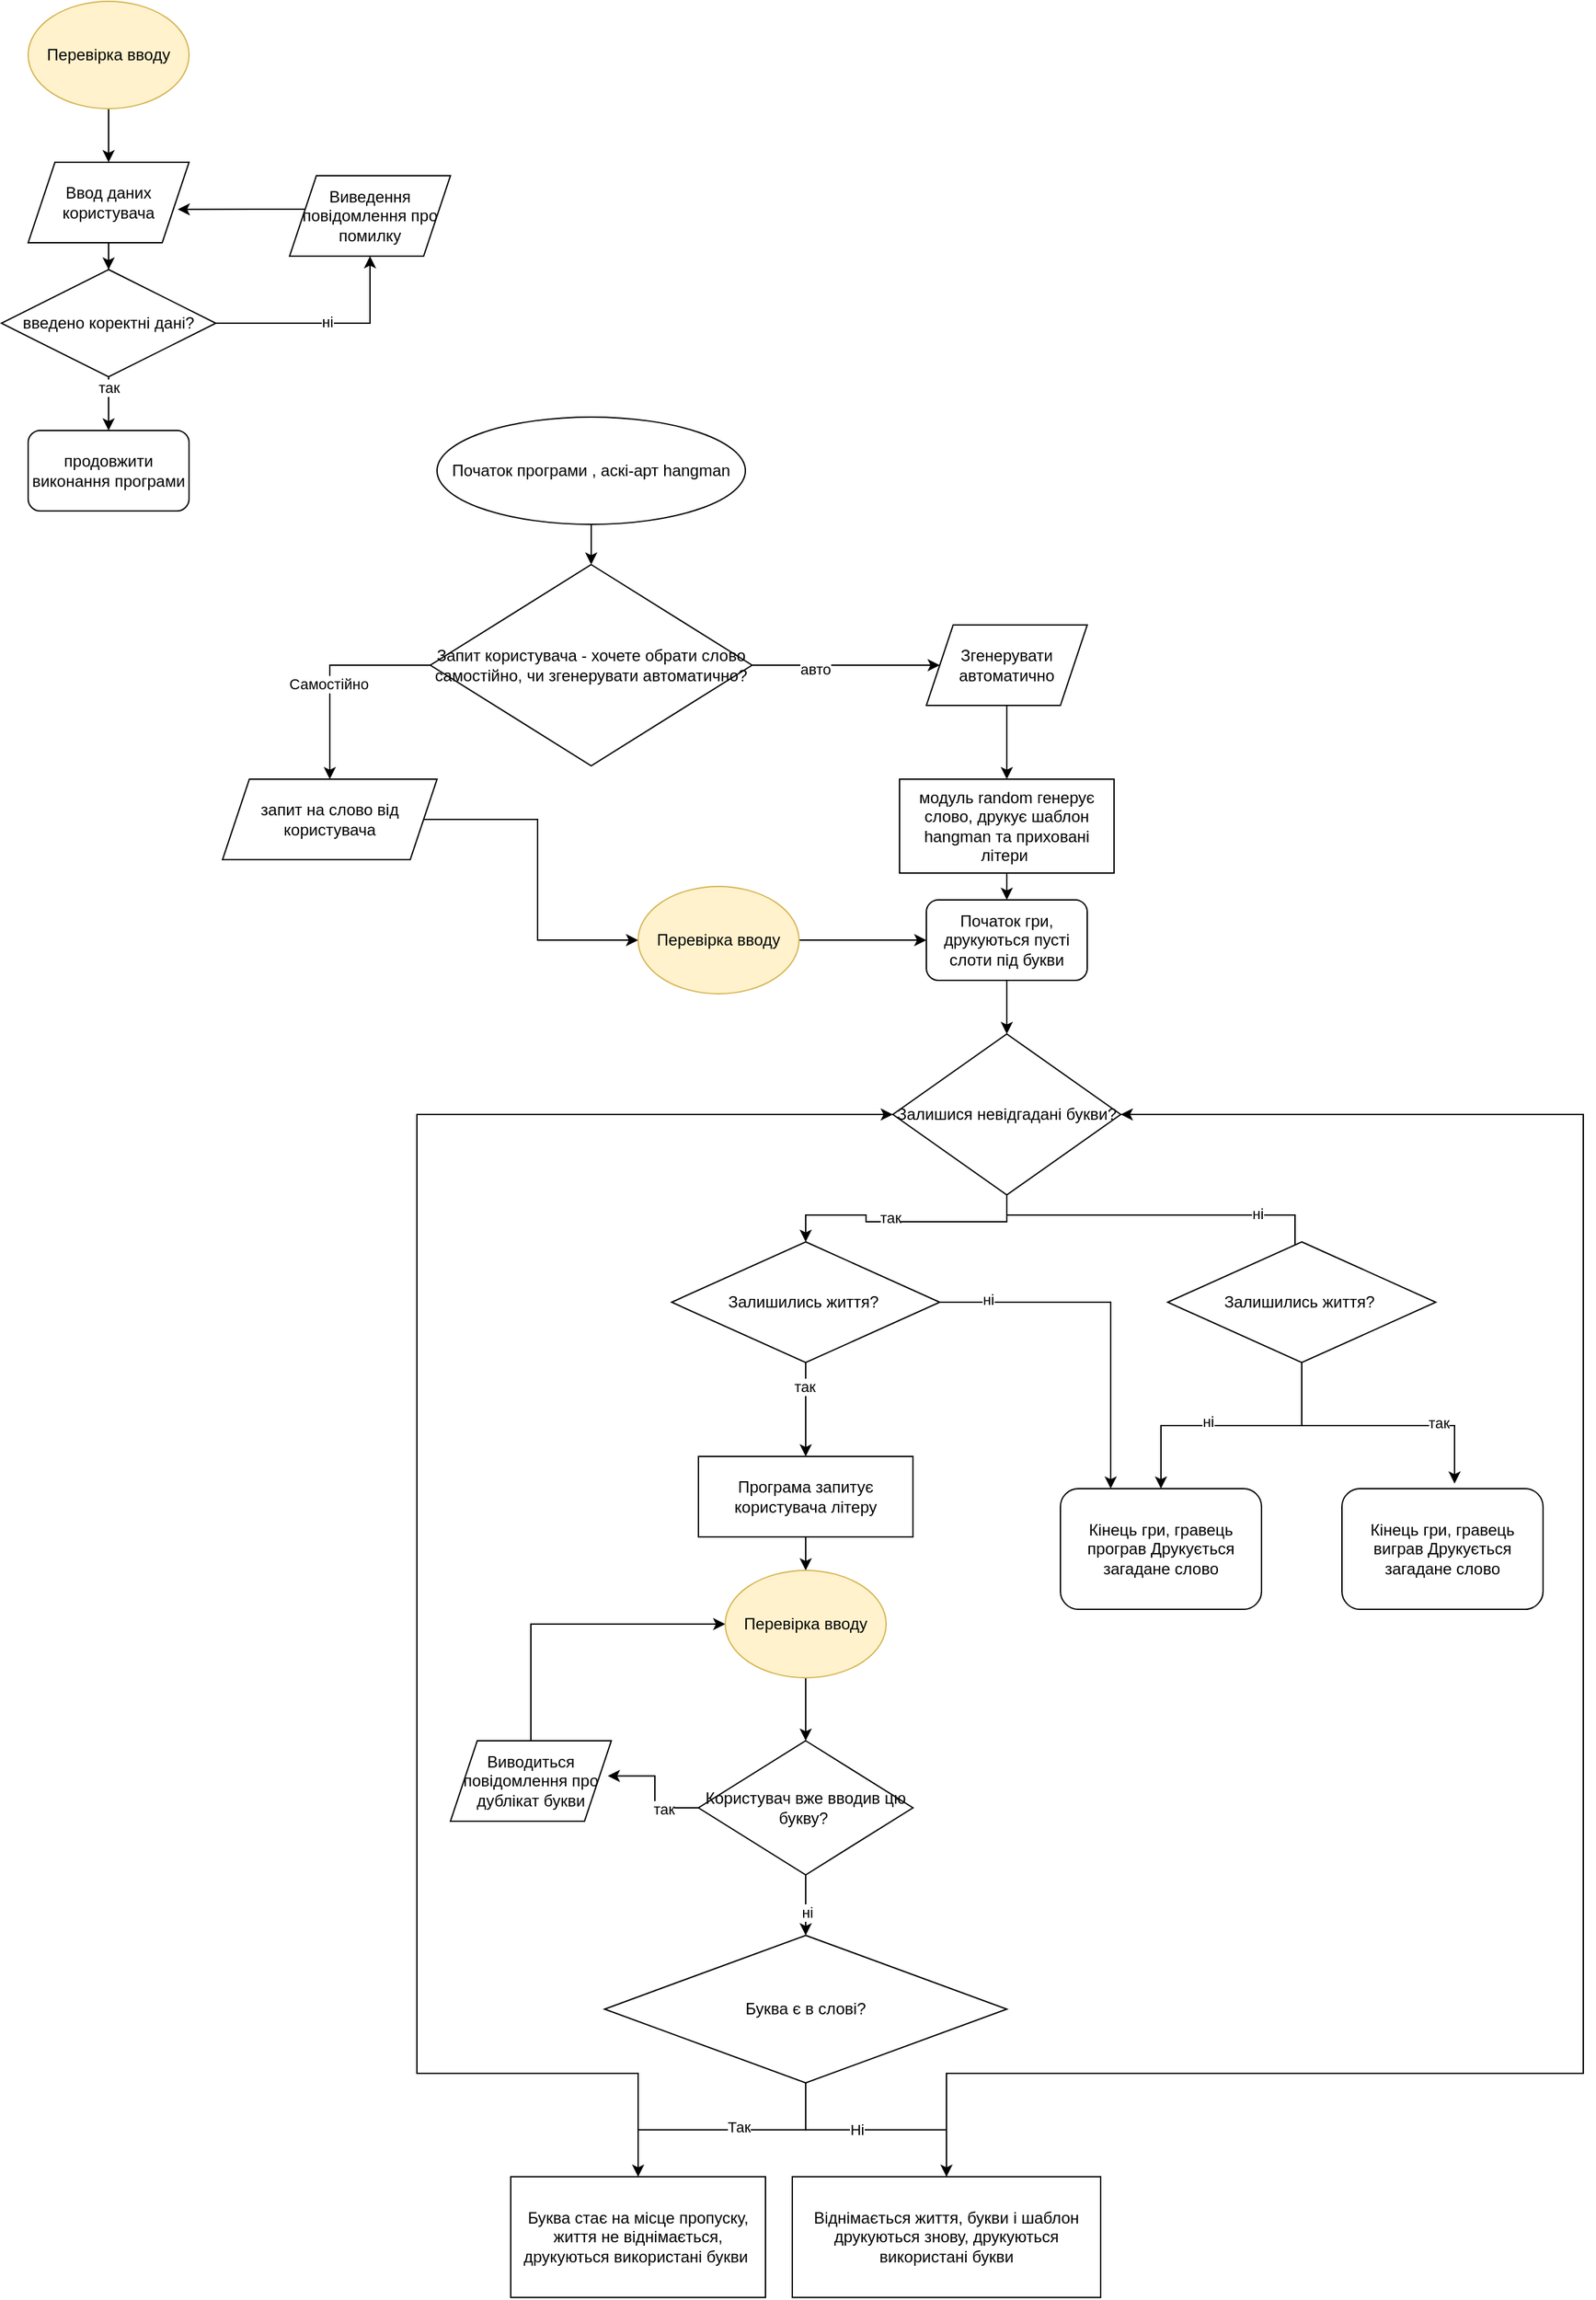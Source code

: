 <mxfile version="21.6.5" type="github">
  <diagram id="M9qUrMhlP8mFwhmVaTm_" name="Page-1">
    <mxGraphModel dx="1389" dy="1327" grid="1" gridSize="10" guides="1" tooltips="1" connect="1" arrows="1" fold="1" page="0" pageScale="1" pageWidth="850" pageHeight="1100" background="none" math="0" shadow="0">
      <root>
        <mxCell id="0" />
        <mxCell id="1" parent="0" />
        <mxCell id="1mzf_8XrOfBWv2a91a7L-6" value="Початок програми , аскі-арт hangman" style="ellipse;whiteSpace=wrap;html=1;" parent="1" vertex="1">
          <mxGeometry x="275" y="-190" width="230" height="80" as="geometry" />
        </mxCell>
        <mxCell id="1mzf_8XrOfBWv2a91a7L-11" value="" style="edgeStyle=orthogonalEdgeStyle;rounded=0;orthogonalLoop=1;jettySize=auto;html=1;exitX=0.5;exitY=1;exitDx=0;exitDy=0;" parent="1" source="1mzf_8XrOfBWv2a91a7L-6" target="1mzf_8XrOfBWv2a91a7L-10" edge="1">
          <mxGeometry relative="1" as="geometry">
            <mxPoint x="390" y="-120" as="sourcePoint" />
          </mxGeometry>
        </mxCell>
        <mxCell id="1mzf_8XrOfBWv2a91a7L-16" value="" style="edgeStyle=orthogonalEdgeStyle;rounded=0;orthogonalLoop=1;jettySize=auto;html=1;" parent="1" source="1mzf_8XrOfBWv2a91a7L-10" target="1mzf_8XrOfBWv2a91a7L-15" edge="1">
          <mxGeometry relative="1" as="geometry">
            <Array as="points">
              <mxPoint x="195" y="-5" />
            </Array>
          </mxGeometry>
        </mxCell>
        <mxCell id="1mzf_8XrOfBWv2a91a7L-138" value="Самостійно" style="edgeLabel;html=1;align=center;verticalAlign=middle;resizable=0;points=[];" parent="1mzf_8XrOfBWv2a91a7L-16" vertex="1" connectable="0">
          <mxGeometry x="0.113" y="-1" relative="1" as="geometry">
            <mxPoint as="offset" />
          </mxGeometry>
        </mxCell>
        <mxCell id="1mzf_8XrOfBWv2a91a7L-43" value="" style="edgeStyle=orthogonalEdgeStyle;rounded=0;orthogonalLoop=1;jettySize=auto;html=1;" parent="1" source="1mzf_8XrOfBWv2a91a7L-10" target="1mzf_8XrOfBWv2a91a7L-17" edge="1">
          <mxGeometry relative="1" as="geometry" />
        </mxCell>
        <mxCell id="1mzf_8XrOfBWv2a91a7L-112" value="авто" style="edgeLabel;html=1;align=center;verticalAlign=middle;resizable=0;points=[];" parent="1mzf_8XrOfBWv2a91a7L-43" vertex="1" connectable="0">
          <mxGeometry x="-0.335" y="-3" relative="1" as="geometry">
            <mxPoint as="offset" />
          </mxGeometry>
        </mxCell>
        <mxCell id="1mzf_8XrOfBWv2a91a7L-10" value="Запит користувача - хочете обрати слово самостійно, чи згенерувати автоматично?" style="rhombus;whiteSpace=wrap;html=1;" parent="1" vertex="1">
          <mxGeometry x="270" y="-80" width="240" height="150" as="geometry" />
        </mxCell>
        <mxCell id="1mzf_8XrOfBWv2a91a7L-131" style="edgeStyle=orthogonalEdgeStyle;rounded=0;orthogonalLoop=1;jettySize=auto;html=1;entryX=0;entryY=0.5;entryDx=0;entryDy=0;" parent="1" source="1mzf_8XrOfBWv2a91a7L-15" target="1mzf_8XrOfBWv2a91a7L-128" edge="1">
          <mxGeometry relative="1" as="geometry" />
        </mxCell>
        <mxCell id="1mzf_8XrOfBWv2a91a7L-15" value="запит на слово від користувача" style="shape=parallelogram;perimeter=parallelogramPerimeter;whiteSpace=wrap;html=1;fixedSize=1;" parent="1" vertex="1">
          <mxGeometry x="115" y="80" width="160" height="60" as="geometry" />
        </mxCell>
        <mxCell id="1mzf_8XrOfBWv2a91a7L-20" value="" style="edgeStyle=orthogonalEdgeStyle;rounded=0;orthogonalLoop=1;jettySize=auto;html=1;" parent="1" source="1mzf_8XrOfBWv2a91a7L-17" target="1mzf_8XrOfBWv2a91a7L-19" edge="1">
          <mxGeometry relative="1" as="geometry" />
        </mxCell>
        <mxCell id="1mzf_8XrOfBWv2a91a7L-17" value="Згенерувати автоматично" style="shape=parallelogram;perimeter=parallelogramPerimeter;whiteSpace=wrap;html=1;fixedSize=1;" parent="1" vertex="1">
          <mxGeometry x="640" y="-35" width="120" height="60" as="geometry" />
        </mxCell>
        <mxCell id="1mzf_8XrOfBWv2a91a7L-22" value="" style="edgeStyle=orthogonalEdgeStyle;rounded=0;orthogonalLoop=1;jettySize=auto;html=1;" parent="1" source="1mzf_8XrOfBWv2a91a7L-19" target="1mzf_8XrOfBWv2a91a7L-21" edge="1">
          <mxGeometry relative="1" as="geometry" />
        </mxCell>
        <mxCell id="1mzf_8XrOfBWv2a91a7L-19" value="модуль random генерує слово, друкує шаблон hangman та приховані літери&amp;nbsp;" style="rounded=0;whiteSpace=wrap;html=1;" parent="1" vertex="1">
          <mxGeometry x="620" y="80" width="160" height="70" as="geometry" />
        </mxCell>
        <mxCell id="1mzf_8XrOfBWv2a91a7L-50" value="" style="edgeStyle=orthogonalEdgeStyle;rounded=0;orthogonalLoop=1;jettySize=auto;html=1;" parent="1" source="1mzf_8XrOfBWv2a91a7L-21" target="1mzf_8XrOfBWv2a91a7L-49" edge="1">
          <mxGeometry relative="1" as="geometry" />
        </mxCell>
        <mxCell id="1mzf_8XrOfBWv2a91a7L-21" value="Початок гри, друкуються пусті слоти під букви" style="rounded=1;whiteSpace=wrap;html=1;" parent="1" vertex="1">
          <mxGeometry x="640" y="170" width="120" height="60" as="geometry" />
        </mxCell>
        <mxCell id="1mzf_8XrOfBWv2a91a7L-29" value="" style="edgeStyle=orthogonalEdgeStyle;rounded=0;orthogonalLoop=1;jettySize=auto;html=1;" parent="1" source="1mzf_8XrOfBWv2a91a7L-23" target="1mzf_8XrOfBWv2a91a7L-28" edge="1">
          <mxGeometry relative="1" as="geometry" />
        </mxCell>
        <mxCell id="1mzf_8XrOfBWv2a91a7L-30" value="Так" style="edgeLabel;html=1;align=center;verticalAlign=middle;resizable=0;points=[];" parent="1mzf_8XrOfBWv2a91a7L-29" vertex="1" connectable="0">
          <mxGeometry x="-0.125" y="-2" relative="1" as="geometry">
            <mxPoint as="offset" />
          </mxGeometry>
        </mxCell>
        <mxCell id="1mzf_8XrOfBWv2a91a7L-32" value="" style="edgeStyle=orthogonalEdgeStyle;rounded=0;orthogonalLoop=1;jettySize=auto;html=1;" parent="1" source="1mzf_8XrOfBWv2a91a7L-23" target="1mzf_8XrOfBWv2a91a7L-31" edge="1">
          <mxGeometry relative="1" as="geometry" />
        </mxCell>
        <mxCell id="1mzf_8XrOfBWv2a91a7L-33" value="Ні" style="edgeLabel;html=1;align=center;verticalAlign=middle;resizable=0;points=[];" parent="1mzf_8XrOfBWv2a91a7L-32" vertex="1" connectable="0">
          <mxGeometry x="-0.174" relative="1" as="geometry">
            <mxPoint as="offset" />
          </mxGeometry>
        </mxCell>
        <mxCell id="1mzf_8XrOfBWv2a91a7L-23" value="Буква є в слові?" style="rhombus;whiteSpace=wrap;html=1;" parent="1" vertex="1">
          <mxGeometry x="400" y="942.11" width="300" height="110" as="geometry" />
        </mxCell>
        <mxCell id="1mzf_8XrOfBWv2a91a7L-134" style="edgeStyle=orthogonalEdgeStyle;rounded=0;orthogonalLoop=1;jettySize=auto;html=1;entryX=0.5;entryY=0;entryDx=0;entryDy=0;" parent="1" source="1mzf_8XrOfBWv2a91a7L-25" target="1mzf_8XrOfBWv2a91a7L-133" edge="1">
          <mxGeometry relative="1" as="geometry" />
        </mxCell>
        <mxCell id="1mzf_8XrOfBWv2a91a7L-25" value="Програма запитує користувача літеру" style="rounded=0;whiteSpace=wrap;html=1;" parent="1" vertex="1">
          <mxGeometry x="470" y="585.0" width="160" height="60" as="geometry" />
        </mxCell>
        <mxCell id="1mzf_8XrOfBWv2a91a7L-105" style="edgeStyle=orthogonalEdgeStyle;rounded=0;orthogonalLoop=1;jettySize=auto;html=1;entryX=0;entryY=0.5;entryDx=0;entryDy=0;" parent="1" source="1mzf_8XrOfBWv2a91a7L-28" target="1mzf_8XrOfBWv2a91a7L-49" edge="1">
          <mxGeometry relative="1" as="geometry">
            <Array as="points">
              <mxPoint x="425" y="1045" />
              <mxPoint x="260" y="1045" />
              <mxPoint x="260" y="330" />
            </Array>
          </mxGeometry>
        </mxCell>
        <mxCell id="1mzf_8XrOfBWv2a91a7L-28" value="Буква стає на місце пропуску, життя не віднімається, друкуються використані букви&amp;nbsp;" style="rounded=0;whiteSpace=wrap;html=1;" parent="1" vertex="1">
          <mxGeometry x="330" y="1122.11" width="190" height="90" as="geometry" />
        </mxCell>
        <mxCell id="1mzf_8XrOfBWv2a91a7L-106" style="edgeStyle=orthogonalEdgeStyle;rounded=0;orthogonalLoop=1;jettySize=auto;html=1;entryX=1;entryY=0.5;entryDx=0;entryDy=0;" parent="1" source="1mzf_8XrOfBWv2a91a7L-31" target="1mzf_8XrOfBWv2a91a7L-49" edge="1">
          <mxGeometry relative="1" as="geometry">
            <Array as="points">
              <mxPoint x="655" y="1045" />
              <mxPoint x="1130" y="1045" />
              <mxPoint x="1130" y="330" />
            </Array>
          </mxGeometry>
        </mxCell>
        <mxCell id="1mzf_8XrOfBWv2a91a7L-31" value="Віднімається життя, букви і шаблон друкуються знову, друкуються використані букви" style="rounded=0;whiteSpace=wrap;html=1;" parent="1" vertex="1">
          <mxGeometry x="540" y="1122.11" width="230" height="90" as="geometry" />
        </mxCell>
        <mxCell id="1mzf_8XrOfBWv2a91a7L-100" style="edgeStyle=orthogonalEdgeStyle;rounded=0;orthogonalLoop=1;jettySize=auto;html=1;entryX=0.5;entryY=0;entryDx=0;entryDy=0;" parent="1" source="1mzf_8XrOfBWv2a91a7L-34" target="1mzf_8XrOfBWv2a91a7L-25" edge="1">
          <mxGeometry relative="1" as="geometry" />
        </mxCell>
        <mxCell id="1mzf_8XrOfBWv2a91a7L-101" value="так" style="edgeLabel;html=1;align=center;verticalAlign=middle;resizable=0;points=[];" parent="1mzf_8XrOfBWv2a91a7L-100" vertex="1" connectable="0">
          <mxGeometry x="-0.506" y="-1" relative="1" as="geometry">
            <mxPoint as="offset" />
          </mxGeometry>
        </mxCell>
        <mxCell id="1mzf_8XrOfBWv2a91a7L-102" style="edgeStyle=orthogonalEdgeStyle;rounded=0;orthogonalLoop=1;jettySize=auto;html=1;entryX=0.25;entryY=0;entryDx=0;entryDy=0;" parent="1" source="1mzf_8XrOfBWv2a91a7L-34" target="1mzf_8XrOfBWv2a91a7L-40" edge="1">
          <mxGeometry relative="1" as="geometry" />
        </mxCell>
        <mxCell id="1mzf_8XrOfBWv2a91a7L-103" value="ні" style="edgeLabel;html=1;align=center;verticalAlign=middle;resizable=0;points=[];" parent="1mzf_8XrOfBWv2a91a7L-102" vertex="1" connectable="0">
          <mxGeometry x="-0.733" y="2" relative="1" as="geometry">
            <mxPoint as="offset" />
          </mxGeometry>
        </mxCell>
        <mxCell id="1mzf_8XrOfBWv2a91a7L-34" value="Залишились життя?&amp;nbsp;" style="rhombus;whiteSpace=wrap;html=1;rounded=0;" parent="1" vertex="1">
          <mxGeometry x="450" y="425" width="200" height="90" as="geometry" />
        </mxCell>
        <mxCell id="1mzf_8XrOfBWv2a91a7L-40" value="Кінець гри, гравець програв Друкується загадане слово" style="rounded=1;whiteSpace=wrap;html=1;" parent="1" vertex="1">
          <mxGeometry x="740" y="609" width="150" height="90" as="geometry" />
        </mxCell>
        <mxCell id="1mzf_8XrOfBWv2a91a7L-77" style="edgeStyle=orthogonalEdgeStyle;rounded=0;orthogonalLoop=1;jettySize=auto;html=1;entryX=0.5;entryY=0;entryDx=0;entryDy=0;" parent="1" source="1mzf_8XrOfBWv2a91a7L-49" target="1mzf_8XrOfBWv2a91a7L-75" edge="1">
          <mxGeometry relative="1" as="geometry">
            <Array as="points">
              <mxPoint x="700" y="405" />
              <mxPoint x="915" y="405" />
              <mxPoint x="915" y="456" />
            </Array>
          </mxGeometry>
        </mxCell>
        <mxCell id="1mzf_8XrOfBWv2a91a7L-79" value="ні" style="edgeLabel;html=1;align=center;verticalAlign=middle;resizable=0;points=[];" parent="1mzf_8XrOfBWv2a91a7L-77" vertex="1" connectable="0">
          <mxGeometry x="0.274" y="1" relative="1" as="geometry">
            <mxPoint as="offset" />
          </mxGeometry>
        </mxCell>
        <mxCell id="1mzf_8XrOfBWv2a91a7L-86" style="edgeStyle=orthogonalEdgeStyle;rounded=0;orthogonalLoop=1;jettySize=auto;html=1;entryX=0.5;entryY=0;entryDx=0;entryDy=0;" parent="1" source="1mzf_8XrOfBWv2a91a7L-49" target="1mzf_8XrOfBWv2a91a7L-34" edge="1">
          <mxGeometry relative="1" as="geometry" />
        </mxCell>
        <mxCell id="1mzf_8XrOfBWv2a91a7L-87" value="так" style="edgeLabel;html=1;align=center;verticalAlign=middle;resizable=0;points=[];" parent="1mzf_8XrOfBWv2a91a7L-86" vertex="1" connectable="0">
          <mxGeometry x="0.095" y="-3" relative="1" as="geometry">
            <mxPoint as="offset" />
          </mxGeometry>
        </mxCell>
        <mxCell id="1mzf_8XrOfBWv2a91a7L-49" value="Залишися невідгадані букви?" style="rhombus;whiteSpace=wrap;html=1;" parent="1" vertex="1">
          <mxGeometry x="615" y="270" width="170" height="120" as="geometry" />
        </mxCell>
        <mxCell id="1mzf_8XrOfBWv2a91a7L-66" value="Кінець гри, гравець виграв Друкується загадане слово" style="rounded=1;whiteSpace=wrap;html=1;" parent="1" vertex="1">
          <mxGeometry x="950" y="609" width="150" height="90" as="geometry" />
        </mxCell>
        <mxCell id="1mzf_8XrOfBWv2a91a7L-82" style="edgeStyle=orthogonalEdgeStyle;rounded=0;orthogonalLoop=1;jettySize=auto;html=1;entryX=0.56;entryY=-0.042;entryDx=0;entryDy=0;entryPerimeter=0;" parent="1" source="1mzf_8XrOfBWv2a91a7L-75" target="1mzf_8XrOfBWv2a91a7L-66" edge="1">
          <mxGeometry relative="1" as="geometry" />
        </mxCell>
        <mxCell id="1mzf_8XrOfBWv2a91a7L-83" value="так" style="edgeLabel;html=1;align=center;verticalAlign=middle;resizable=0;points=[];" parent="1mzf_8XrOfBWv2a91a7L-82" vertex="1" connectable="0">
          <mxGeometry x="0.455" y="2" relative="1" as="geometry">
            <mxPoint as="offset" />
          </mxGeometry>
        </mxCell>
        <mxCell id="1mzf_8XrOfBWv2a91a7L-84" style="edgeStyle=orthogonalEdgeStyle;rounded=0;orthogonalLoop=1;jettySize=auto;html=1;entryX=0.5;entryY=0;entryDx=0;entryDy=0;" parent="1" source="1mzf_8XrOfBWv2a91a7L-75" target="1mzf_8XrOfBWv2a91a7L-40" edge="1">
          <mxGeometry relative="1" as="geometry" />
        </mxCell>
        <mxCell id="1mzf_8XrOfBWv2a91a7L-85" value="ні" style="edgeLabel;html=1;align=center;verticalAlign=middle;resizable=0;points=[];" parent="1mzf_8XrOfBWv2a91a7L-84" vertex="1" connectable="0">
          <mxGeometry x="0.18" y="-3" relative="1" as="geometry">
            <mxPoint as="offset" />
          </mxGeometry>
        </mxCell>
        <mxCell id="1mzf_8XrOfBWv2a91a7L-75" value="Залишились життя?&amp;nbsp;" style="rhombus;whiteSpace=wrap;html=1;rounded=0;" parent="1" vertex="1">
          <mxGeometry x="820" y="425" width="200" height="90" as="geometry" />
        </mxCell>
        <mxCell id="1mzf_8XrOfBWv2a91a7L-96" style="edgeStyle=orthogonalEdgeStyle;rounded=0;orthogonalLoop=1;jettySize=auto;html=1;entryX=0.5;entryY=0;entryDx=0;entryDy=0;" parent="1" source="1mzf_8XrOfBWv2a91a7L-90" target="1mzf_8XrOfBWv2a91a7L-23" edge="1">
          <mxGeometry relative="1" as="geometry" />
        </mxCell>
        <mxCell id="1mzf_8XrOfBWv2a91a7L-97" value="ні" style="edgeLabel;html=1;align=center;verticalAlign=middle;resizable=0;points=[];" parent="1mzf_8XrOfBWv2a91a7L-96" vertex="1" connectable="0">
          <mxGeometry x="0.227" y="1" relative="1" as="geometry">
            <mxPoint as="offset" />
          </mxGeometry>
        </mxCell>
        <mxCell id="1mzf_8XrOfBWv2a91a7L-107" style="edgeStyle=orthogonalEdgeStyle;rounded=0;orthogonalLoop=1;jettySize=auto;html=1;entryX=0.978;entryY=0.437;entryDx=0;entryDy=0;entryPerimeter=0;" parent="1" source="1mzf_8XrOfBWv2a91a7L-90" target="1mzf_8XrOfBWv2a91a7L-92" edge="1">
          <mxGeometry relative="1" as="geometry" />
        </mxCell>
        <mxCell id="1mzf_8XrOfBWv2a91a7L-108" value="так" style="edgeLabel;html=1;align=center;verticalAlign=middle;resizable=0;points=[];" parent="1mzf_8XrOfBWv2a91a7L-107" vertex="1" connectable="0">
          <mxGeometry x="-0.426" y="1" relative="1" as="geometry">
            <mxPoint as="offset" />
          </mxGeometry>
        </mxCell>
        <mxCell id="1mzf_8XrOfBWv2a91a7L-90" value="Користувач вже вводив цю букву?&amp;nbsp;" style="rhombus;whiteSpace=wrap;html=1;" parent="1" vertex="1">
          <mxGeometry x="470" y="797.0" width="160" height="100" as="geometry" />
        </mxCell>
        <mxCell id="1mzf_8XrOfBWv2a91a7L-109" style="edgeStyle=orthogonalEdgeStyle;rounded=0;orthogonalLoop=1;jettySize=auto;html=1;entryX=0;entryY=0.5;entryDx=0;entryDy=0;" parent="1" source="1mzf_8XrOfBWv2a91a7L-92" target="1mzf_8XrOfBWv2a91a7L-133" edge="1">
          <mxGeometry relative="1" as="geometry">
            <mxPoint x="465" y="740" as="targetPoint" />
            <Array as="points">
              <mxPoint x="345" y="710" />
            </Array>
          </mxGeometry>
        </mxCell>
        <mxCell id="1mzf_8XrOfBWv2a91a7L-92" value="Виводиться повідомлення про дублікат букви" style="shape=parallelogram;perimeter=parallelogramPerimeter;whiteSpace=wrap;html=1;fixedSize=1;" parent="1" vertex="1">
          <mxGeometry x="285" y="797" width="120" height="60" as="geometry" />
        </mxCell>
        <mxCell id="1mzf_8XrOfBWv2a91a7L-118" style="edgeStyle=orthogonalEdgeStyle;rounded=0;orthogonalLoop=1;jettySize=auto;html=1;entryX=0.5;entryY=0;entryDx=0;entryDy=0;" parent="1" source="1mzf_8XrOfBWv2a91a7L-116" target="1mzf_8XrOfBWv2a91a7L-117" edge="1">
          <mxGeometry relative="1" as="geometry" />
        </mxCell>
        <mxCell id="1mzf_8XrOfBWv2a91a7L-119" value="так" style="edgeLabel;html=1;align=center;verticalAlign=middle;resizable=0;points=[];" parent="1mzf_8XrOfBWv2a91a7L-118" vertex="1" connectable="0">
          <mxGeometry x="-0.592" relative="1" as="geometry">
            <mxPoint as="offset" />
          </mxGeometry>
        </mxCell>
        <mxCell id="1mzf_8XrOfBWv2a91a7L-123" style="edgeStyle=orthogonalEdgeStyle;rounded=0;orthogonalLoop=1;jettySize=auto;html=1;entryX=0.5;entryY=1;entryDx=0;entryDy=0;" parent="1" source="1mzf_8XrOfBWv2a91a7L-116" target="1mzf_8XrOfBWv2a91a7L-122" edge="1">
          <mxGeometry relative="1" as="geometry" />
        </mxCell>
        <mxCell id="1mzf_8XrOfBWv2a91a7L-124" value="ні" style="edgeLabel;html=1;align=center;verticalAlign=middle;resizable=0;points=[];" parent="1mzf_8XrOfBWv2a91a7L-123" vertex="1" connectable="0">
          <mxGeometry x="0.007" y="1" relative="1" as="geometry">
            <mxPoint as="offset" />
          </mxGeometry>
        </mxCell>
        <mxCell id="1mzf_8XrOfBWv2a91a7L-116" value="введено коректні дані?" style="rhombus;whiteSpace=wrap;html=1;" parent="1" vertex="1">
          <mxGeometry x="-50" y="-300" width="160" height="80" as="geometry" />
        </mxCell>
        <mxCell id="1mzf_8XrOfBWv2a91a7L-117" value="продовжити виконання програми" style="rounded=1;whiteSpace=wrap;html=1;" parent="1" vertex="1">
          <mxGeometry x="-30" y="-180" width="120" height="60" as="geometry" />
        </mxCell>
        <mxCell id="1mzf_8XrOfBWv2a91a7L-126" value="" style="edgeStyle=orthogonalEdgeStyle;rounded=0;orthogonalLoop=1;jettySize=auto;html=1;" parent="1" source="1mzf_8XrOfBWv2a91a7L-120" target="1mzf_8XrOfBWv2a91a7L-116" edge="1">
          <mxGeometry relative="1" as="geometry" />
        </mxCell>
        <mxCell id="1mzf_8XrOfBWv2a91a7L-120" value="Ввод даних користувача" style="shape=parallelogram;perimeter=parallelogramPerimeter;whiteSpace=wrap;html=1;fixedSize=1;" parent="1" vertex="1">
          <mxGeometry x="-30" y="-380" width="120" height="60" as="geometry" />
        </mxCell>
        <mxCell id="1mzf_8XrOfBWv2a91a7L-125" style="edgeStyle=orthogonalEdgeStyle;rounded=0;orthogonalLoop=1;jettySize=auto;html=1;entryX=0.93;entryY=0.585;entryDx=0;entryDy=0;entryPerimeter=0;" parent="1" source="1mzf_8XrOfBWv2a91a7L-122" target="1mzf_8XrOfBWv2a91a7L-120" edge="1">
          <mxGeometry relative="1" as="geometry">
            <Array as="points">
              <mxPoint x="140" y="-345" />
              <mxPoint x="140" y="-345" />
            </Array>
          </mxGeometry>
        </mxCell>
        <mxCell id="1mzf_8XrOfBWv2a91a7L-122" value="Виведення повідомлення про помилку" style="shape=parallelogram;perimeter=parallelogramPerimeter;whiteSpace=wrap;html=1;fixedSize=1;" parent="1" vertex="1">
          <mxGeometry x="165" y="-370" width="120" height="60" as="geometry" />
        </mxCell>
        <mxCell id="1mzf_8XrOfBWv2a91a7L-136" value="" style="edgeStyle=orthogonalEdgeStyle;rounded=0;orthogonalLoop=1;jettySize=auto;html=1;" parent="1" source="1mzf_8XrOfBWv2a91a7L-127" target="1mzf_8XrOfBWv2a91a7L-120" edge="1">
          <mxGeometry relative="1" as="geometry" />
        </mxCell>
        <mxCell id="1mzf_8XrOfBWv2a91a7L-127" value="Перевірка вводу" style="ellipse;whiteSpace=wrap;html=1;fillColor=#fff2cc;strokeColor=#d6b656;" parent="1" vertex="1">
          <mxGeometry x="-30" y="-500" width="120" height="80" as="geometry" />
        </mxCell>
        <mxCell id="1mzf_8XrOfBWv2a91a7L-132" style="edgeStyle=orthogonalEdgeStyle;rounded=0;orthogonalLoop=1;jettySize=auto;html=1;entryX=0;entryY=0.5;entryDx=0;entryDy=0;" parent="1" source="1mzf_8XrOfBWv2a91a7L-128" target="1mzf_8XrOfBWv2a91a7L-21" edge="1">
          <mxGeometry relative="1" as="geometry" />
        </mxCell>
        <mxCell id="1mzf_8XrOfBWv2a91a7L-128" value="Перевірка вводу" style="ellipse;whiteSpace=wrap;html=1;fillColor=#fff2cc;strokeColor=#d6b656;" parent="1" vertex="1">
          <mxGeometry x="425" y="160" width="120" height="80" as="geometry" />
        </mxCell>
        <mxCell id="1mzf_8XrOfBWv2a91a7L-135" style="edgeStyle=orthogonalEdgeStyle;rounded=0;orthogonalLoop=1;jettySize=auto;html=1;entryX=0.5;entryY=0;entryDx=0;entryDy=0;" parent="1" source="1mzf_8XrOfBWv2a91a7L-133" target="1mzf_8XrOfBWv2a91a7L-90" edge="1">
          <mxGeometry relative="1" as="geometry" />
        </mxCell>
        <mxCell id="1mzf_8XrOfBWv2a91a7L-133" value="Перевірка вводу" style="ellipse;whiteSpace=wrap;html=1;fillColor=#fff2cc;strokeColor=#d6b656;" parent="1" vertex="1">
          <mxGeometry x="490" y="670" width="120" height="80" as="geometry" />
        </mxCell>
      </root>
    </mxGraphModel>
  </diagram>
</mxfile>
